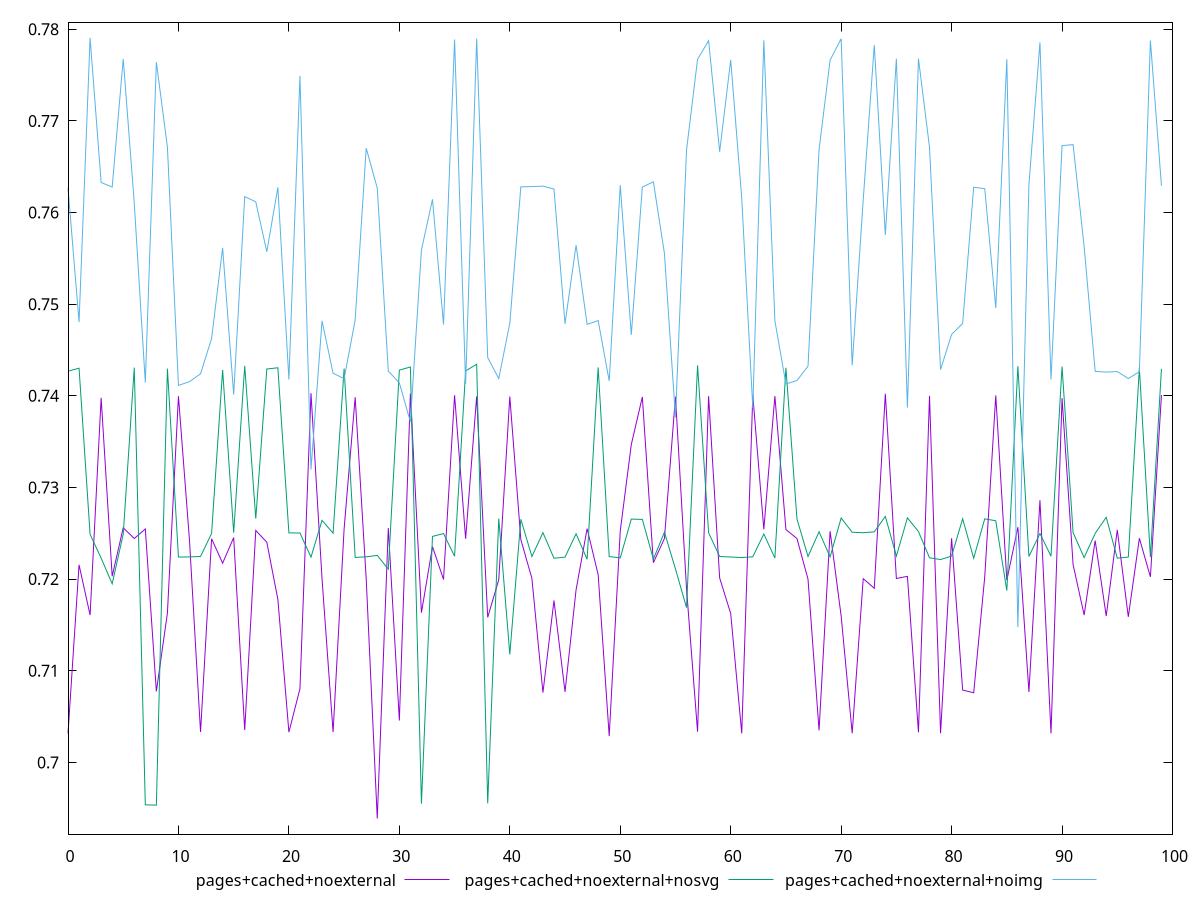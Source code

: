 $_0 <<EOF
0.7031597476378567
0.7215595402133141
0.7160776491208268
0.7397833526245878
0.7203143818940163
0.725601868358957
0.724432011024469
0.725473420153397
0.707746941598082
0.7162989750386589
0.7399573250897743
0.7242136799960419
0.7033133241813314
0.7244064618224448
0.7217410608123157
0.7245296830819057
0.7035322799709701
0.7253126786768224
0.7240204589279017
0.7178008310827977
0.7033027732332401
0.7080401920732489
0.7402875067534762
0.7200195721816292
0.7033045720089757
0.7255173412791742
0.73984403841215
0.7200050356060425
0.6938788094341487
0.7255722263604525
0.7045694670869378
0.7402473940828304
0.7163445028837613
0.7235453861264506
0.7199596436191598
0.74006781829826
0.724404737047241
0.739941067281506
0.7158302972666369
0.7199338217841975
0.7399191339040698
0.7243128117062377
0.720083154485836
0.7076203511092648
0.7176712115040071
0.7076992917782049
0.7188307076045614
0.7255073837896228
0.7204798574747554
0.7028714053341002
0.7252465390878859
0.7346772353116984
0.7398720340727653
0.7217922970082165
0.7244295429573264
0.7399057584321411
0.718957400333138
0.7033539452853965
0.7399665137664252
0.7201312584296906
0.7162474714480039
0.7031721401989307
0.7400768960618782
0.7254326918122311
0.7399712918098288
0.7254090078631475
0.7244302838470094
0.7199878965411515
0.7035017674324229
0.7252340186631551
0.7159835902352252
0.7031817531646308
0.7200456337638337
0.7189990472374084
0.7402282016309383
0.7200714527241717
0.7203011219646842
0.7032887771122202
0.7399976383530918
0.7031913752321103
0.7244609173885118
0.7078942538234991
0.7075971689672176
0.7202319825297744
0.7400496567297293
0.7198762706901951
0.7256624448218738
0.707688917477632
0.72861004562857
0.7031663887808663
0.7397458394687885
0.7215869040379136
0.7160808254718684
0.7242065209623489
0.7159730497946568
0.7253713293846309
0.7158808711299097
0.724458382444532
0.7202481324652555
0.7400863555815087
EOF
$_1 <<EOF
0.7426865353285573
0.7430167730786554
0.724881203513066
0.7222939522899057
0.7194890238148988
0.7248998705558656
0.7430803190902815
0.6953707128275524
0.6953394544371808
0.7429685613800349
0.7224071975979492
0.7224237934470387
0.722471966324207
0.7249840313353556
0.7428183282380164
0.7250672623847771
0.7432682005557073
0.7266021446143671
0.7429256893665978
0.7430620785117737
0.7250459779771117
0.7250331832078379
0.722399945612315
0.7264126320863126
0.7250111305438273
0.7429718150832847
0.7223692699944568
0.722432135987011
0.7225871661481409
0.721082419759971
0.7428091839931344
0.7431449292873222
0.6954996934450292
0.7246628398365591
0.7249680570002703
0.7225017005989463
0.7427148586217754
0.7434434166176186
0.695538464084721
0.7266063297164921
0.7117840321554396
0.7265325330557175
0.7224639450654393
0.7250716964567104
0.7222786761129149
0.7224036819669538
0.7249486893246732
0.7221592400443523
0.7431023475171351
0.7224611546979548
0.7223148044825335
0.7265491190514449
0.7265165829025564
0.7221828331368837
0.7251192227308326
0.7211051544721157
0.7168933745687454
0.743322811839936
0.725058201596951
0.7224686462632718
0.7224143897221248
0.7223532647191174
0.7224395833573193
0.7249241020749628
0.7223017778323392
0.743061410305683
0.7265558471980487
0.7224702391727703
0.7251724793100556
0.7224217070389453
0.7266686450245833
0.7251167638672926
0.7250618129052958
0.7251594048580463
0.7268483034600384
0.7225087371700745
0.7266831664521533
0.7251911405301652
0.7223256852256094
0.7221347802883055
0.7225159945127961
0.7265849804298905
0.722284128057171
0.7265754110238646
0.7263679700061193
0.7187479091280652
0.7432361197358505
0.7224706643216307
0.724972617990527
0.7225024885320073
0.7431895159704804
0.7250735003770905
0.7223521345881108
0.7249932014753171
0.7267496323062295
0.7222898955819261
0.7224121572848199
0.7430310124449739
0.722394990484348
0.7429418008898591
EOF
$_2 <<EOF
0.7626675310635153
0.7480504642106189
0.7790537125520788
0.7632816987299583
0.7627751990737162
0.7767537073296995
0.7610197124083717
0.7414353044264235
0.7764065167151847
0.7671498220570362
0.7411394471322984
0.7415446731644831
0.7424055596668296
0.7462551580876189
0.7561446120551034
0.7401409904242676
0.7617432560561346
0.7611648533018942
0.7557179665688426
0.7627402249790642
0.7417763151472258
0.7749004462192178
0.7319554906168719
0.748177818718282
0.742470545111897
0.7418656380798465
0.748275556950366
0.7670192588383348
0.7626639290162974
0.7427014215432365
0.7414106980091734
0.7371657435034434
0.755925804677415
0.7614412397834617
0.7477797513306086
0.7788738946324492
0.7412919146360696
0.7789829443947047
0.7441672145797966
0.7418859538927194
0.7479134103170858
0.762804257388147
0.762826401830442
0.7628878014145313
0.762562012227267
0.7478549021154416
0.7564423572592635
0.7477989498851434
0.7482068546159044
0.7416202045697798
0.7629936131088294
0.7466529155407489
0.7627745787683291
0.7633569850431903
0.7555407743857913
0.7376556412109367
0.7667976158148038
0.7767274173715205
0.7787504458103538
0.7666308571268664
0.7766486219619211
0.761563670650981
0.738670638038852
0.7787972319108198
0.7481926737980151
0.741294828563045
0.7416684785673414
0.7432370295163363
0.7668509592679851
0.7766317042949575
0.7789608899724569
0.7433349663312444
0.7614271408080646
0.778270059762246
0.7575597341974052
0.7767850573127433
0.7387174975951193
0.7767995354743633
0.7671209194821449
0.7428651410451884
0.7467002968075829
0.747900425605593
0.7627563814816988
0.7626040546392155
0.7495927933093012
0.7767355616981862
0.7147547392845612
0.7630038539504603
0.7785660208253583
0.7417768057226695
0.7673021123808033
0.767407248250783
0.7562882074503793
0.7426705867854053
0.7425922714794726
0.7426456861634242
0.7418880710182231
0.7426318519634407
0.7787631615018753
0.7629222339456229
EOF
set key outside below
set terminal svg
set yrange [0.6921753113717901:0.7807572106144374]
plot $_0 with line title "pages+cached+noexternal", $_1 with line title "pages+cached+noexternal+nosvg", $_2 with line title "pages+cached+noexternal+noimg",